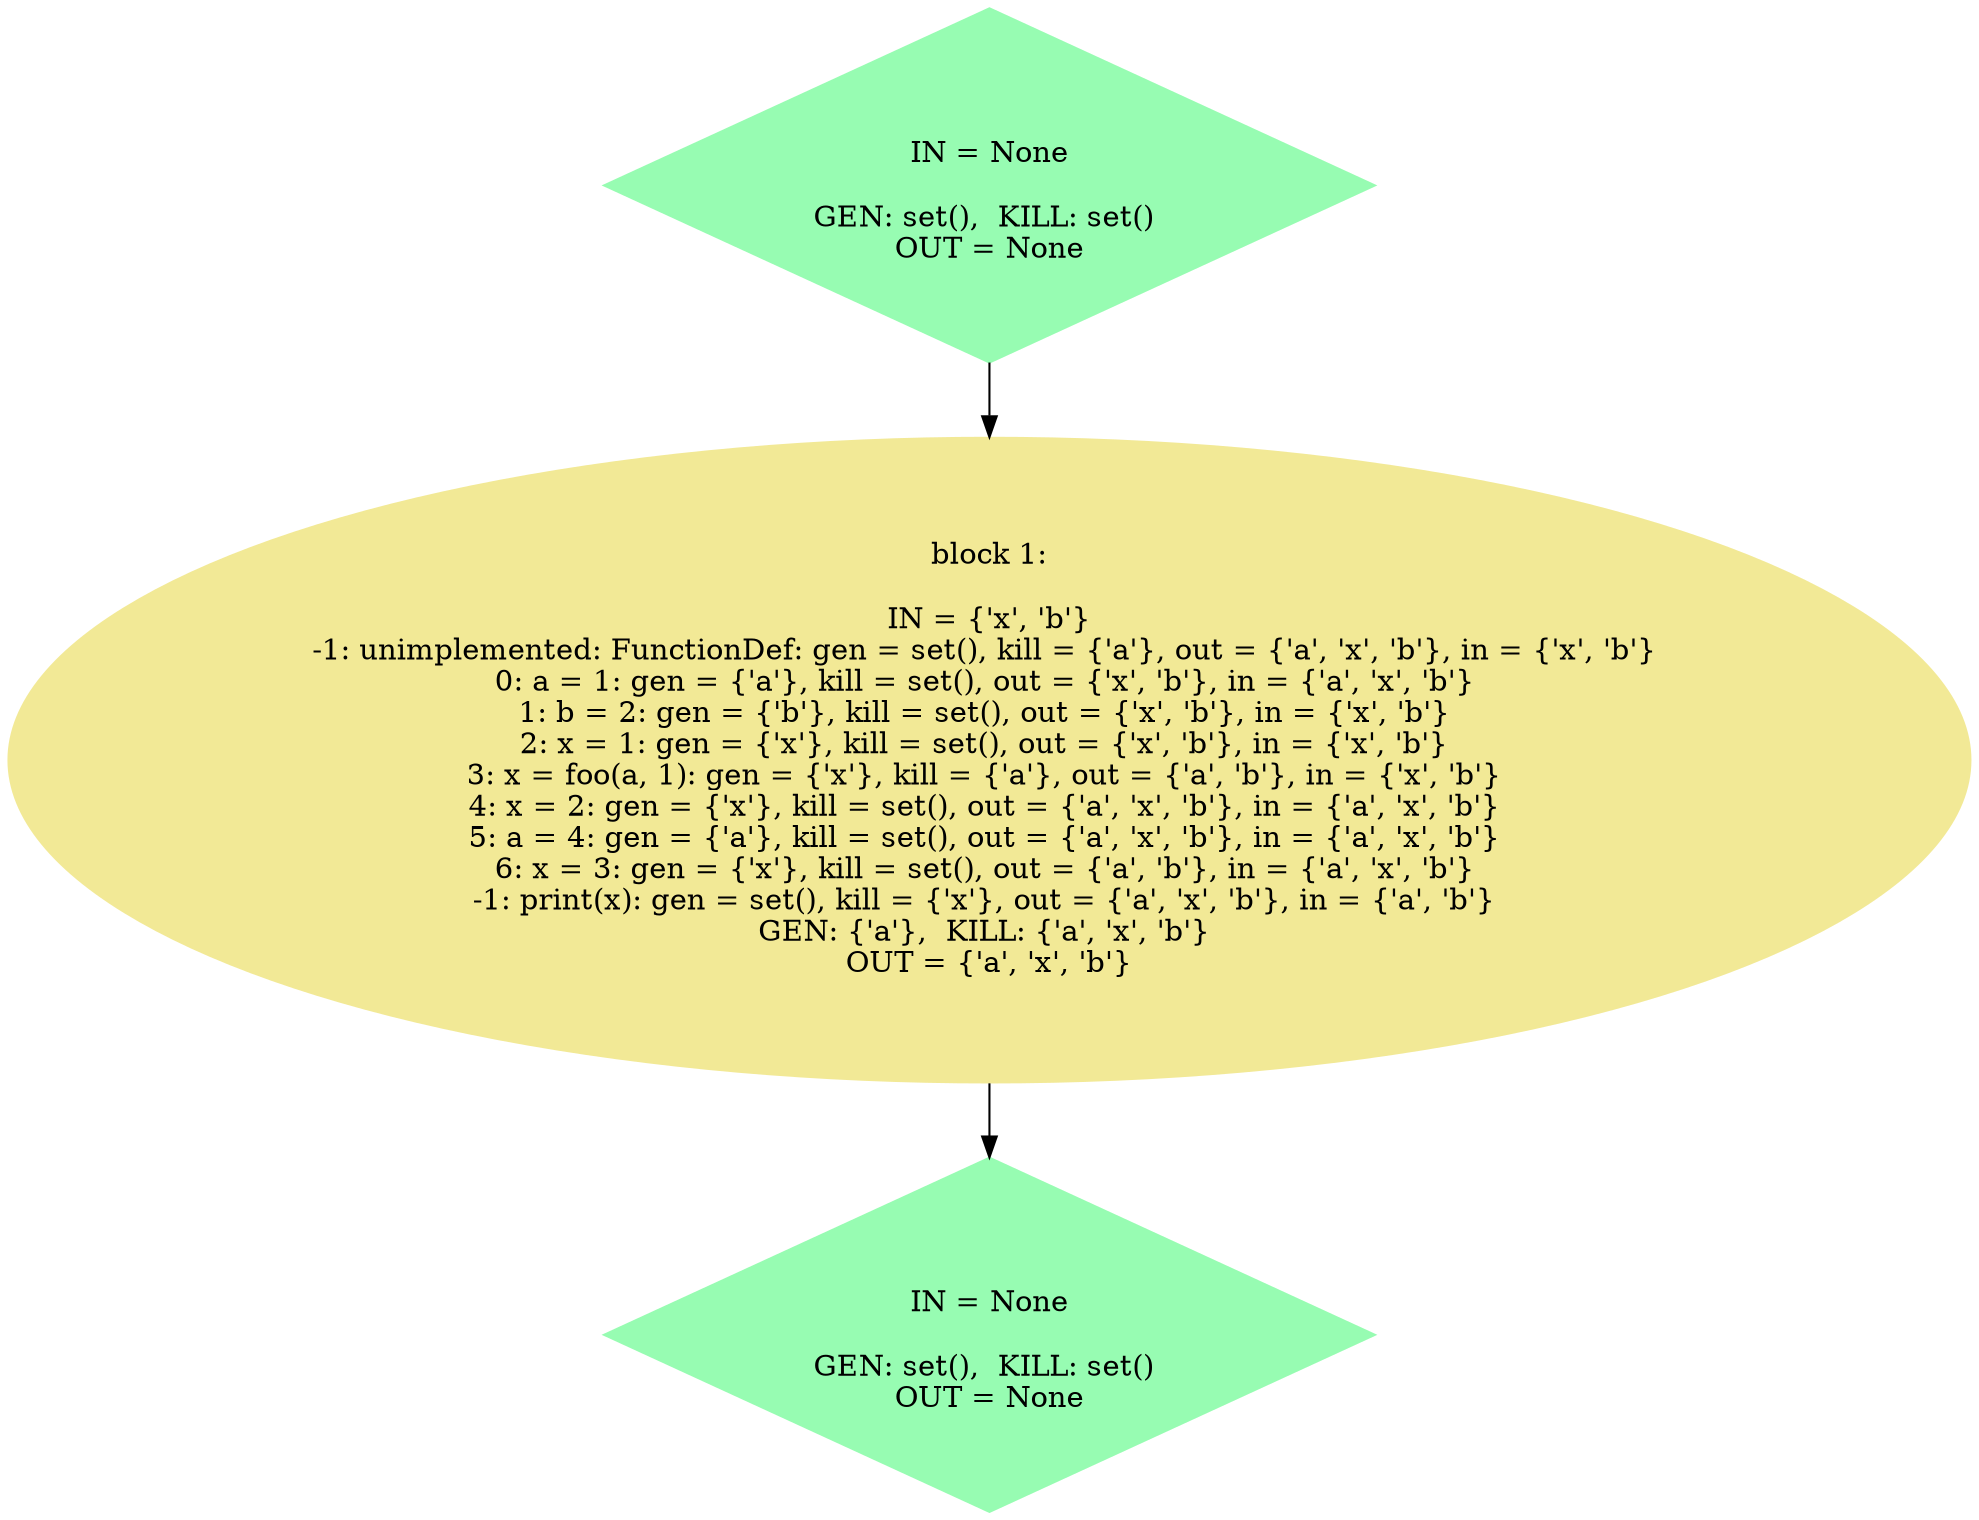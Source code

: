 // CFG
digraph {
	node [color="#97fcb2" shape=diamond style=filled]
	0 [label="
IN = None

GEN: set(),  KILL: set() 
OUT = None"]
	node [color="#f2e996" shape=ellipse style=filled]
	1 [label="block 1:

IN = {'x', 'b'}
-1: unimplemented: FunctionDef: gen = set(), kill = {'a'}, out = {'a', 'x', 'b'}, in = {'x', 'b'} 
0: a = 1: gen = {'a'}, kill = set(), out = {'x', 'b'}, in = {'a', 'x', 'b'} 
1: b = 2: gen = {'b'}, kill = set(), out = {'x', 'b'}, in = {'x', 'b'} 
2: x = 1: gen = {'x'}, kill = set(), out = {'x', 'b'}, in = {'x', 'b'} 
3: x = foo(a, 1): gen = {'x'}, kill = {'a'}, out = {'a', 'b'}, in = {'x', 'b'} 
4: x = 2: gen = {'x'}, kill = set(), out = {'a', 'x', 'b'}, in = {'a', 'x', 'b'} 
5: a = 4: gen = {'a'}, kill = set(), out = {'a', 'x', 'b'}, in = {'a', 'x', 'b'} 
6: x = 3: gen = {'x'}, kill = set(), out = {'a', 'b'}, in = {'a', 'x', 'b'} 
-1: print(x): gen = set(), kill = {'x'}, out = {'a', 'x', 'b'}, in = {'a', 'b'} 
GEN: {'a'},  KILL: {'a', 'x', 'b'} 
OUT = {'a', 'x', 'b'}"]
	node [color="#f2e996" shape=ellipse style=filled]
	node [color="#97fcb2" shape=diamond style=filled]
	2 [label="
IN = None

GEN: set(),  KILL: set() 
OUT = None"]
	node [color="#f2e996" shape=ellipse style=filled]
	0 -> 1
	1 -> 2
}
